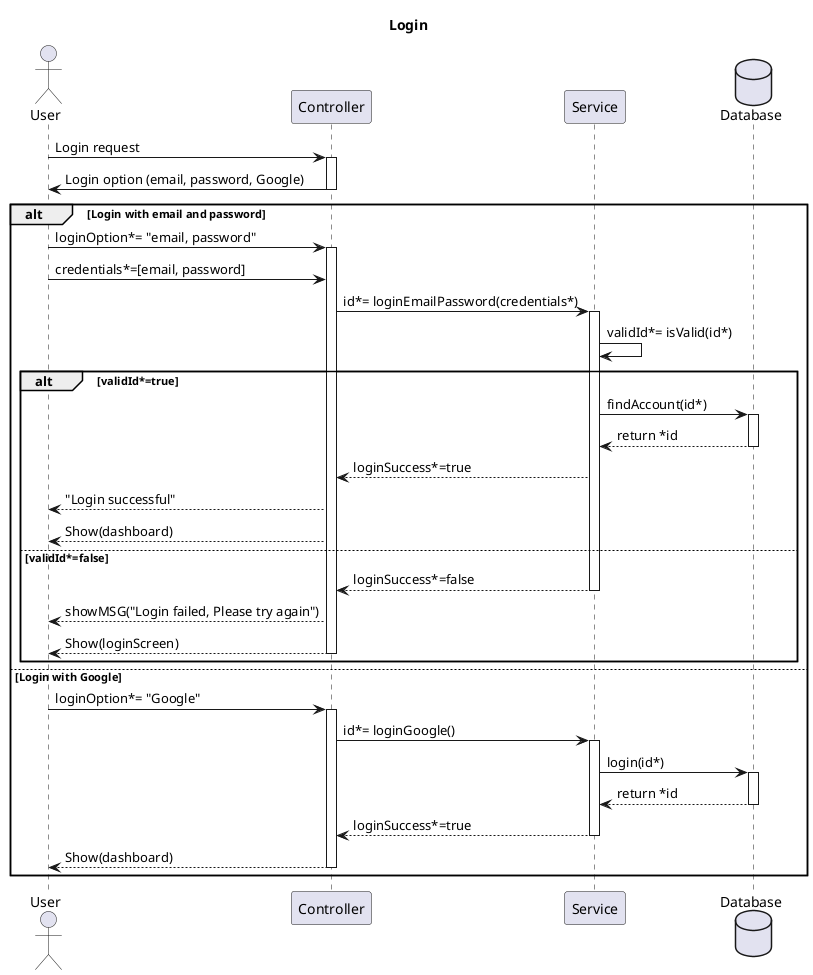 @startuml
' Login

title Login 
actor User as u

participant Controller as ctrl
participant Service as sv
database Database as db 
 u-> ctrl: Login request
activate ctrl
ctrl -> u: Login option (email, password, Google)
deactivate ctrl
alt Login with email and password
 u->ctrl: loginOption*= "email, password"
 activate ctrl
 u-> ctrl: credentials*=[email, password]
 ctrl->sv: id*= loginEmailPassword(credentials*)
    activate sv
   sv->sv: validId*= isValid(id*)
    alt validId*=true
        sv->db: findAccount(id*)
        activate db
        db-->sv: return *id
        deactivate db
        sv-->ctrl: loginSuccess*=true
        ctrl-->u: "Login successful"
        ctrl-->u: Show(dashboard)
       
    else validId*=false
        sv-->ctrl: loginSuccess*=false
        deactivate sv
        ctrl-->u: showMSG("Login failed, Please try again")
        ctrl-->u: Show(loginScreen)
        deactivate ctrl
    end
else Login with Google 
    u->ctrl: loginOption*= "Google"
    activate ctrl
    ctrl->sv: id*= loginGoogle()
    activate sv
    sv->db: login(id*)
    activate db
    db-->sv: return *id
    deactivate db
    sv-->ctrl: loginSuccess*=true
    deactivate sv
    ctrl-->u: Show(dashboard)
    deactivate ctrl
end
@enduml